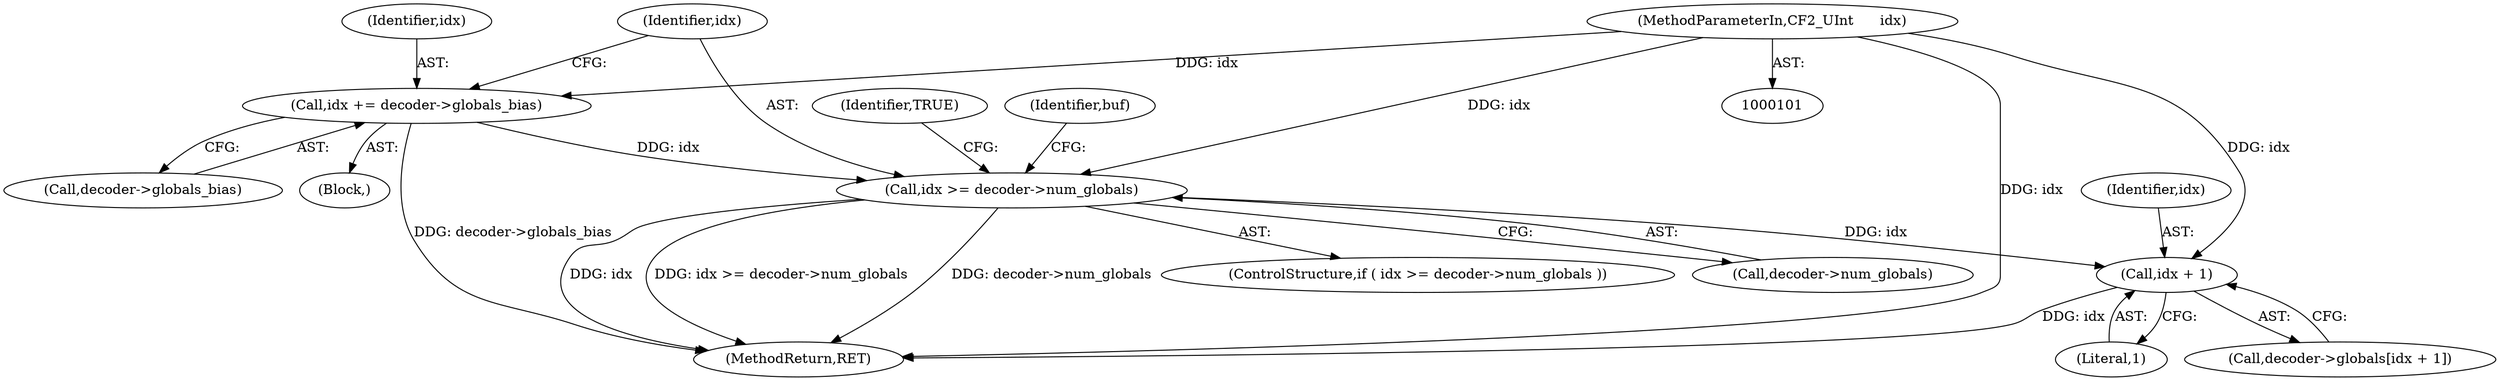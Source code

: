 digraph "0_savannah_135c3faebb96f8f550bd4f318716f2e1e095a969@pointer" {
"1000120" [label="(Call,idx >= decoder->num_globals)"];
"1000114" [label="(Call,idx += decoder->globals_bias)"];
"1000103" [label="(MethodParameterIn,CF2_UInt      idx)"];
"1000148" [label="(Call,idx + 1)"];
"1000122" [label="(Call,decoder->num_globals)"];
"1000121" [label="(Identifier,idx)"];
"1000114" [label="(Call,idx += decoder->globals_bias)"];
"1000151" [label="(MethodReturn,RET)"];
"1000148" [label="(Call,idx + 1)"];
"1000105" [label="(Block,)"];
"1000120" [label="(Call,idx >= decoder->num_globals)"];
"1000144" [label="(Call,decoder->globals[idx + 1])"];
"1000103" [label="(MethodParameterIn,CF2_UInt      idx)"];
"1000116" [label="(Call,decoder->globals_bias)"];
"1000150" [label="(Literal,1)"];
"1000126" [label="(Identifier,TRUE)"];
"1000129" [label="(Identifier,buf)"];
"1000119" [label="(ControlStructure,if ( idx >= decoder->num_globals ))"];
"1000149" [label="(Identifier,idx)"];
"1000115" [label="(Identifier,idx)"];
"1000120" -> "1000119"  [label="AST: "];
"1000120" -> "1000122"  [label="CFG: "];
"1000121" -> "1000120"  [label="AST: "];
"1000122" -> "1000120"  [label="AST: "];
"1000126" -> "1000120"  [label="CFG: "];
"1000129" -> "1000120"  [label="CFG: "];
"1000120" -> "1000151"  [label="DDG: idx"];
"1000120" -> "1000151"  [label="DDG: decoder->num_globals"];
"1000120" -> "1000151"  [label="DDG: idx >= decoder->num_globals"];
"1000114" -> "1000120"  [label="DDG: idx"];
"1000103" -> "1000120"  [label="DDG: idx"];
"1000120" -> "1000148"  [label="DDG: idx"];
"1000114" -> "1000105"  [label="AST: "];
"1000114" -> "1000116"  [label="CFG: "];
"1000115" -> "1000114"  [label="AST: "];
"1000116" -> "1000114"  [label="AST: "];
"1000121" -> "1000114"  [label="CFG: "];
"1000114" -> "1000151"  [label="DDG: decoder->globals_bias"];
"1000103" -> "1000114"  [label="DDG: idx"];
"1000103" -> "1000101"  [label="AST: "];
"1000103" -> "1000151"  [label="DDG: idx"];
"1000103" -> "1000148"  [label="DDG: idx"];
"1000148" -> "1000144"  [label="AST: "];
"1000148" -> "1000150"  [label="CFG: "];
"1000149" -> "1000148"  [label="AST: "];
"1000150" -> "1000148"  [label="AST: "];
"1000144" -> "1000148"  [label="CFG: "];
"1000148" -> "1000151"  [label="DDG: idx"];
}
